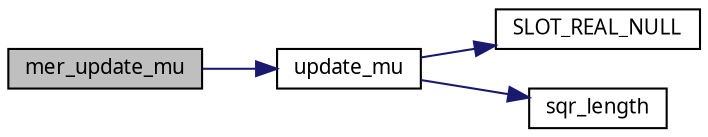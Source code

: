 digraph G
{
  edge [fontname="FreeSans.ttf",fontsize=10,labelfontname="FreeSans.ttf",labelfontsize=10];
  node [fontname="FreeSans.ttf",fontsize=10,shape=record];
  rankdir=LR;
  Node1 [label="mer_update_mu",height=0.2,width=0.4,color="black", fillcolor="grey75", style="filled" fontcolor="black"];
  Node1 -> Node2 [color="midnightblue",fontsize=10,style="solid",fontname="FreeSans.ttf"];
  Node2 [label="update_mu",height=0.2,width=0.4,color="black", fillcolor="white", style="filled",URL="$lmer_8c.html#da558f58458c36a96585a9c6e695a0b6",tooltip="Update the eta, v, mu, resid and var slots according to the current values of the..."];
  Node2 -> Node3 [color="midnightblue",fontsize=10,style="solid",fontname="FreeSans.ttf"];
  Node3 [label="SLOT_REAL_NULL",height=0.2,width=0.4,color="black", fillcolor="white", style="filled",URL="$lmer_8c.html#ff904c8d92fd93c839da5615d9d18240",tooltip="Extract the slot named nm from the object obj and return a null pointer if the slot..."];
  Node2 -> Node4 [color="midnightblue",fontsize=10,style="solid",fontname="FreeSans.ttf"];
  Node4 [label="sqr_length",height=0.2,width=0.4,color="black", fillcolor="white", style="filled",URL="$lmer_8c.html#cb5f65f582a10a1d89c539b2df485346",tooltip="Return the sum of squares of the first n elements of x."];
}
